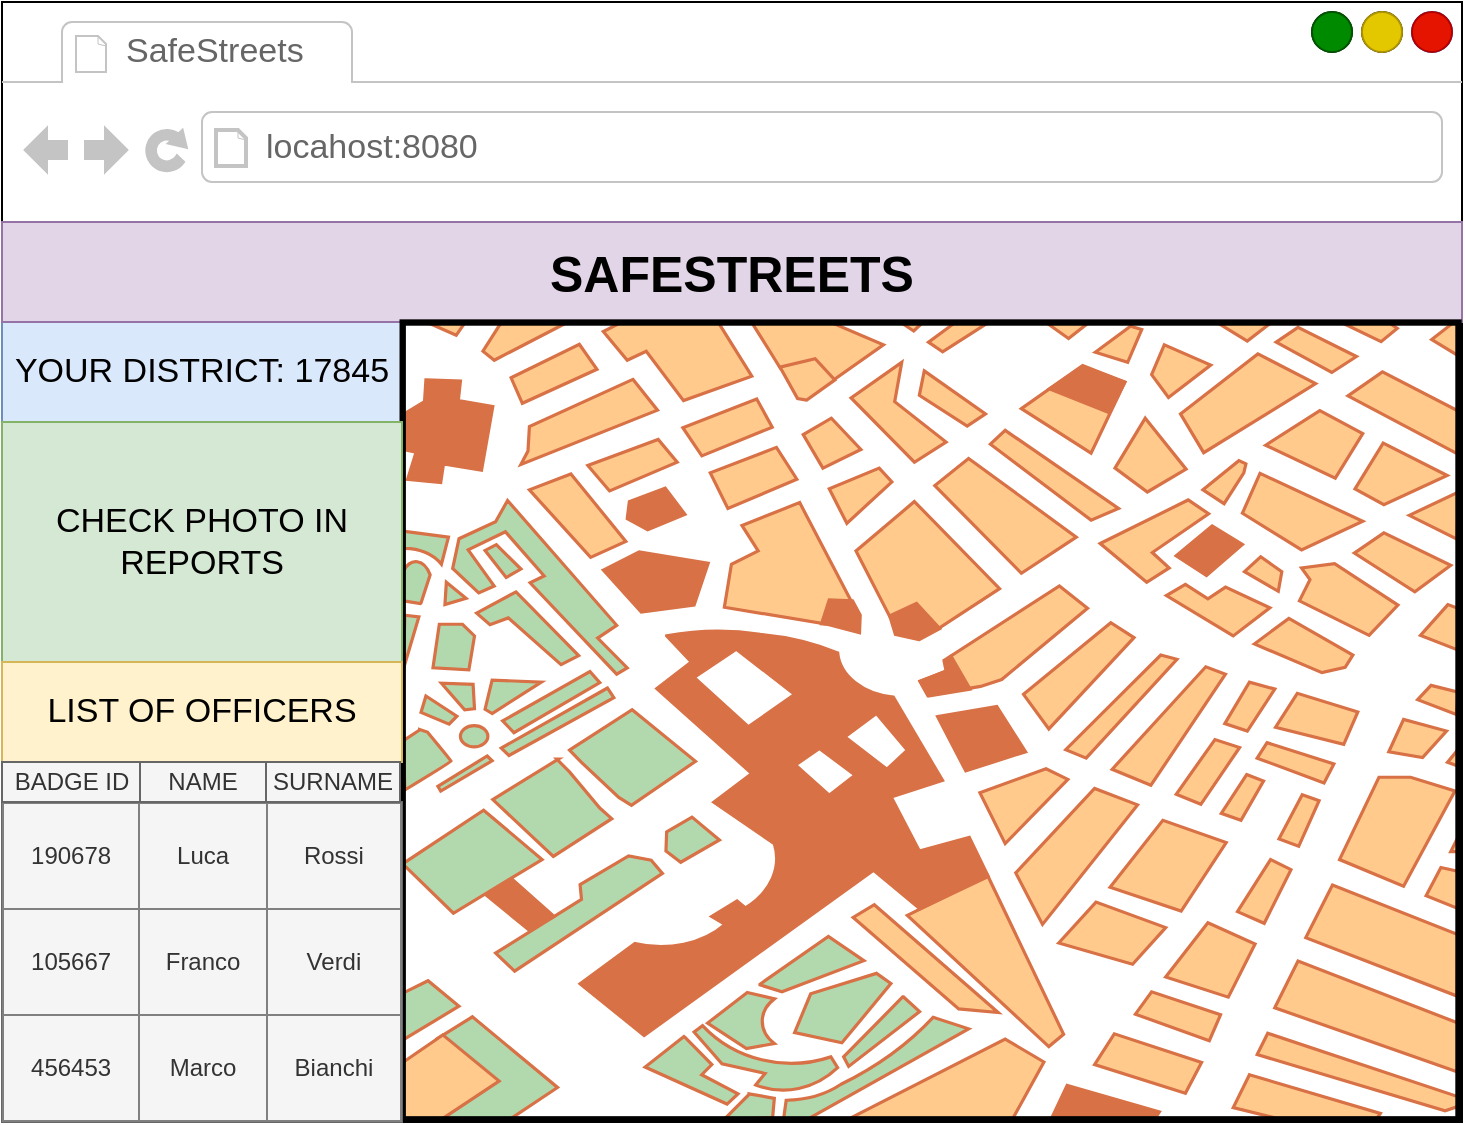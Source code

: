 <mxfile version="12.1.7" type="device" pages="1"><diagram id="aIDG1egevmiAtCzcu3I_" name="Page-1"><mxGraphModel dx="1296" dy="659" grid="1" gridSize="10" guides="1" tooltips="1" connect="1" arrows="1" fold="1" page="1" pageScale="1" pageWidth="1169" pageHeight="827" math="0" shadow="0"><root><mxCell id="0"/><mxCell id="1" parent="0"/><mxCell id="YovIMJWrJXD6ZM62Hgp5-1" value="" style="strokeWidth=1;shadow=0;dashed=0;align=center;html=1;shape=mxgraph.mockup.containers.browserWindow;rSize=0;strokeColor2=#008cff;strokeColor3=#c4c4c4;mainText=,;recursiveResize=0;" vertex="1" parent="1"><mxGeometry x="120" y="50" width="730" height="560" as="geometry"/></mxCell><mxCell id="YovIMJWrJXD6ZM62Hgp5-2" value="SafeStreets" style="strokeWidth=1;shadow=0;dashed=0;align=center;html=1;shape=mxgraph.mockup.containers.anchor;fontSize=17;fontColor=#666666;align=left;" vertex="1" parent="YovIMJWrJXD6ZM62Hgp5-1"><mxGeometry x="60" y="12" width="110" height="26" as="geometry"/></mxCell><mxCell id="YovIMJWrJXD6ZM62Hgp5-3" value="locahost:8080" style="strokeWidth=1;shadow=0;dashed=0;align=center;html=1;shape=mxgraph.mockup.containers.anchor;rSize=0;fontSize=17;fontColor=#666666;align=left;" vertex="1" parent="YovIMJWrJXD6ZM62Hgp5-1"><mxGeometry x="130" y="60" width="250" height="26" as="geometry"/></mxCell><mxCell id="YovIMJWrJXD6ZM62Hgp5-4" value="&lt;font style=&quot;font-size: 17px&quot;&gt;YOUR DISTRICT: 17845&lt;/font&gt;" style="text;html=1;strokeColor=#6c8ebf;fillColor=#dae8fc;align=center;verticalAlign=middle;whiteSpace=wrap;rounded=0;" vertex="1" parent="YovIMJWrJXD6ZM62Hgp5-1"><mxGeometry y="160" width="200" height="50" as="geometry"/></mxCell><mxCell id="gpz0aPanAyu78Cu2_inl-6" value="&lt;b&gt;&lt;font style=&quot;font-size: 25px&quot;&gt;SAFESTREETS&lt;/font&gt;&lt;/b&gt;" style="text;html=1;strokeColor=#9673a6;fillColor=#e1d5e7;align=center;verticalAlign=middle;whiteSpace=wrap;rounded=0;" vertex="1" parent="YovIMJWrJXD6ZM62Hgp5-1"><mxGeometry y="110" width="730" height="50" as="geometry"/></mxCell><mxCell id="gpz0aPanAyu78Cu2_inl-13" value="" style="shape=image;html=1;verticalAlign=top;verticalLabelPosition=bottom;labelBackgroundColor=#ffffff;imageAspect=0;aspect=fixed;image=https://cdn0.iconfinder.com/data/icons/users-android-l-lollipop-icon-pack/24/police-128.png;fillColor=#FFFFFF;gradientColor=none;fontSize=28;" vertex="1" parent="YovIMJWrJXD6ZM62Hgp5-1"><mxGeometry x="470" y="115" width="40" height="40" as="geometry"/></mxCell><mxCell id="gpz0aPanAyu78Cu2_inl-1" value="" style="shape=image;html=1;verticalAlign=top;verticalLabelPosition=bottom;labelBackgroundColor=#ffffff;imageAspect=0;aspect=fixed;image=https://cdn0.iconfinder.com/data/icons/users-android-l-lollipop-icon-pack/24/police-128.png;fillColor=#FFFFFF;gradientColor=none;fontSize=28;" vertex="1" parent="YovIMJWrJXD6ZM62Hgp5-1"><mxGeometry x="220" y="115" width="40" height="40" as="geometry"/></mxCell><mxCell id="gpz0aPanAyu78Cu2_inl-14" value="" style="verticalLabelPosition=bottom;shadow=0;dashed=0;align=center;html=1;verticalAlign=top;strokeWidth=1;shape=mxgraph.mockup.misc.map;" vertex="1" parent="YovIMJWrJXD6ZM62Hgp5-1"><mxGeometry x="200" y="160" width="530" height="400" as="geometry"/></mxCell><mxCell id="gpz0aPanAyu78Cu2_inl-16" value="" style="shape=image;html=1;verticalAlign=top;verticalLabelPosition=bottom;labelBackgroundColor=#ffffff;imageAspect=0;aspect=fixed;image=https://cdn0.iconfinder.com/data/icons/4web-3/139/location-128.png" vertex="1" parent="YovIMJWrJXD6ZM62Hgp5-1"><mxGeometry x="550" y="300" width="39" height="39" as="geometry"/></mxCell><mxCell id="gpz0aPanAyu78Cu2_inl-22" value="" style="shape=image;html=1;verticalAlign=top;verticalLabelPosition=bottom;labelBackgroundColor=#ffffff;imageAspect=0;aspect=fixed;image=https://cdn0.iconfinder.com/data/icons/4web-3/139/location-128.png" vertex="1" parent="YovIMJWrJXD6ZM62Hgp5-1"><mxGeometry x="650" y="210" width="39" height="39" as="geometry"/></mxCell><mxCell id="gpz0aPanAyu78Cu2_inl-21" value="" style="shape=image;html=1;verticalAlign=top;verticalLabelPosition=bottom;labelBackgroundColor=#ffffff;imageAspect=0;aspect=fixed;image=https://cdn0.iconfinder.com/data/icons/4web-3/139/location-128.png" vertex="1" parent="YovIMJWrJXD6ZM62Hgp5-1"><mxGeometry x="540" y="480" width="39" height="39" as="geometry"/></mxCell><mxCell id="gpz0aPanAyu78Cu2_inl-20" value="" style="shape=image;html=1;verticalAlign=top;verticalLabelPosition=bottom;labelBackgroundColor=#ffffff;imageAspect=0;aspect=fixed;image=https://cdn0.iconfinder.com/data/icons/4web-3/139/location-128.png" vertex="1" parent="YovIMJWrJXD6ZM62Hgp5-1"><mxGeometry x="310" y="440" width="39" height="39" as="geometry"/></mxCell><mxCell id="gpz0aPanAyu78Cu2_inl-19" value="" style="shape=image;html=1;verticalAlign=top;verticalLabelPosition=bottom;labelBackgroundColor=#ffffff;imageAspect=0;aspect=fixed;image=https://cdn0.iconfinder.com/data/icons/4web-3/139/location-128.png" vertex="1" parent="YovIMJWrJXD6ZM62Hgp5-1"><mxGeometry x="360.5" y="220" width="39" height="39" as="geometry"/></mxCell><mxCell id="gpz0aPanAyu78Cu2_inl-18" value="" style="shape=image;html=1;verticalAlign=top;verticalLabelPosition=bottom;labelBackgroundColor=#ffffff;imageAspect=0;aspect=fixed;image=https://cdn0.iconfinder.com/data/icons/4web-3/139/location-128.png" vertex="1" parent="YovIMJWrJXD6ZM62Hgp5-1"><mxGeometry x="450.5" y="181" width="39" height="39" as="geometry"/></mxCell><mxCell id="gpz0aPanAyu78Cu2_inl-17" value="" style="shape=image;html=1;verticalAlign=top;verticalLabelPosition=bottom;labelBackgroundColor=#ffffff;imageAspect=0;aspect=fixed;image=https://cdn0.iconfinder.com/data/icons/4web-3/139/location-128.png" vertex="1" parent="YovIMJWrJXD6ZM62Hgp5-1"><mxGeometry x="444.5" y="339" width="39" height="39" as="geometry"/></mxCell><mxCell id="gpz0aPanAyu78Cu2_inl-26" value="" style="shape=image;html=1;verticalAlign=top;verticalLabelPosition=bottom;labelBackgroundColor=#ffffff;imageAspect=0;aspect=fixed;image=https://cdn0.iconfinder.com/data/icons/4web-3/139/location-128.png" vertex="1" parent="YovIMJWrJXD6ZM62Hgp5-1"><mxGeometry x="650" y="510" width="39" height="39" as="geometry"/></mxCell><mxCell id="gpz0aPanAyu78Cu2_inl-25" value="" style="shape=image;html=1;verticalAlign=top;verticalLabelPosition=bottom;labelBackgroundColor=#ffffff;imageAspect=0;aspect=fixed;image=https://cdn0.iconfinder.com/data/icons/4web-3/139/location-128.png" vertex="1" parent="YovIMJWrJXD6ZM62Hgp5-1"><mxGeometry x="532.5" y="358.5" width="39" height="39" as="geometry"/></mxCell><mxCell id="gpz0aPanAyu78Cu2_inl-24" value="" style="shape=image;html=1;verticalAlign=top;verticalLabelPosition=bottom;labelBackgroundColor=#ffffff;imageAspect=0;aspect=fixed;image=https://cdn0.iconfinder.com/data/icons/4web-3/139/location-128.png" vertex="1" parent="YovIMJWrJXD6ZM62Hgp5-1"><mxGeometry x="680" y="350" width="39" height="39" as="geometry"/></mxCell><mxCell id="gpz0aPanAyu78Cu2_inl-27" value="&lt;font style=&quot;font-size: 17px&quot;&gt;CHECK PHOTO IN REPORTS&lt;/font&gt;" style="text;html=1;strokeColor=#82b366;fillColor=#d5e8d4;align=center;verticalAlign=middle;whiteSpace=wrap;rounded=0;" vertex="1" parent="YovIMJWrJXD6ZM62Hgp5-1"><mxGeometry y="210" width="200" height="120" as="geometry"/></mxCell><mxCell id="gpz0aPanAyu78Cu2_inl-29" value="&lt;table border=&quot;1&quot; width=&quot;100%&quot; style=&quot;width: 100% ; height: 100% ; border-collapse: collapse&quot;&gt;&lt;tbody&gt;&lt;tr&gt;&lt;td align=&quot;center&quot;&gt;190678&lt;/td&gt;&lt;td align=&quot;center&quot;&gt;Luca&lt;/td&gt;&lt;td align=&quot;center&quot;&gt;Rossi&lt;/td&gt;&lt;/tr&gt;&lt;tr&gt;&lt;td align=&quot;center&quot;&gt;105667&lt;/td&gt;&lt;td align=&quot;center&quot;&gt;Franco&lt;/td&gt;&lt;td align=&quot;center&quot;&gt;Verdi&lt;/td&gt;&lt;/tr&gt;&lt;tr&gt;&lt;td align=&quot;center&quot;&gt;456453&lt;/td&gt;&lt;td align=&quot;center&quot;&gt;Marco&lt;/td&gt;&lt;td align=&quot;center&quot;&gt;Bianchi&lt;/td&gt;&lt;/tr&gt;&lt;/tbody&gt;&lt;/table&gt;" style="text;html=1;strokeColor=#666666;fillColor=#f5f5f5;overflow=fill;fontColor=#333333;" vertex="1" parent="YovIMJWrJXD6ZM62Hgp5-1"><mxGeometry y="400" width="200" height="160" as="geometry"/></mxCell><mxCell id="gpz0aPanAyu78Cu2_inl-30" value="&lt;font style=&quot;font-size: 17px&quot;&gt;LIST OF OFFICERS&lt;/font&gt;" style="text;html=1;strokeColor=#d6b656;fillColor=#fff2cc;align=center;verticalAlign=middle;whiteSpace=wrap;rounded=0;" vertex="1" parent="YovIMJWrJXD6ZM62Hgp5-1"><mxGeometry y="330" width="200" height="50" as="geometry"/></mxCell><mxCell id="gpz0aPanAyu78Cu2_inl-31" value="BADGE ID" style="text;html=1;align=center;verticalAlign=middle;whiteSpace=wrap;rounded=0;fillColor=#f5f5f5;strokeColor=#666666;fontColor=#333333;" vertex="1" parent="YovIMJWrJXD6ZM62Hgp5-1"><mxGeometry y="380" width="70" height="20" as="geometry"/></mxCell><mxCell id="gpz0aPanAyu78Cu2_inl-32" value="NAME" style="text;html=1;align=center;verticalAlign=middle;whiteSpace=wrap;rounded=0;fillColor=#f5f5f5;strokeColor=#666666;fontColor=#333333;" vertex="1" parent="YovIMJWrJXD6ZM62Hgp5-1"><mxGeometry x="69" y="380" width="63" height="20" as="geometry"/></mxCell><mxCell id="gpz0aPanAyu78Cu2_inl-33" value="SURNAME" style="text;html=1;strokeColor=#666666;fillColor=#f5f5f5;align=center;verticalAlign=middle;whiteSpace=wrap;rounded=0;fontColor=#333333;" vertex="1" parent="YovIMJWrJXD6ZM62Hgp5-1"><mxGeometry x="132" y="380" width="67" height="20" as="geometry"/></mxCell><mxCell id="gpz0aPanAyu78Cu2_inl-34" value="" style="ellipse;whiteSpace=wrap;html=1;aspect=fixed;fillColor=#e51400;strokeColor=#B20000;fontColor=#ffffff;" vertex="1" parent="YovIMJWrJXD6ZM62Hgp5-1"><mxGeometry x="705" y="5" width="20" height="20" as="geometry"/></mxCell><mxCell id="gpz0aPanAyu78Cu2_inl-36" value="" style="ellipse;whiteSpace=wrap;html=1;aspect=fixed;fillColor=#e3c800;strokeColor=#B09500;fontColor=#ffffff;" vertex="1" parent="YovIMJWrJXD6ZM62Hgp5-1"><mxGeometry x="680" y="5" width="20" height="20" as="geometry"/></mxCell><mxCell id="gpz0aPanAyu78Cu2_inl-35" value="" style="ellipse;whiteSpace=wrap;html=1;aspect=fixed;fillColor=#008a00;strokeColor=#005700;fontColor=#ffffff;" vertex="1" parent="YovIMJWrJXD6ZM62Hgp5-1"><mxGeometry x="655" y="5" width="20" height="20" as="geometry"/></mxCell></root></mxGraphModel></diagram></mxfile>